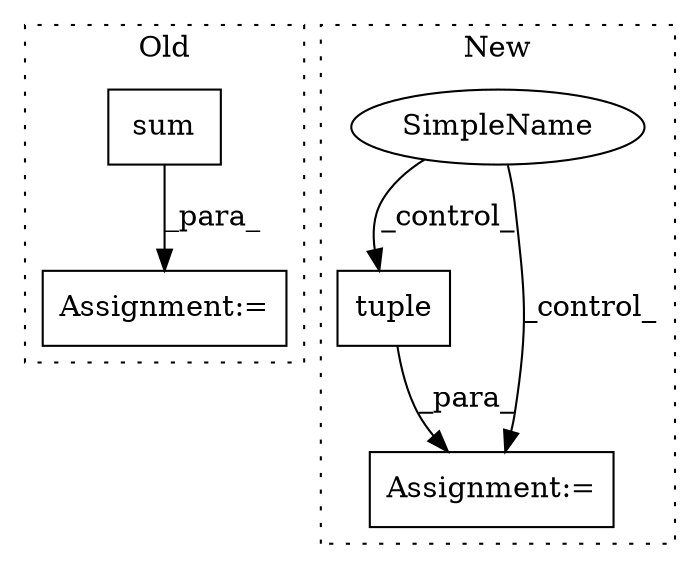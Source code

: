 digraph G {
subgraph cluster0 {
1 [label="sum" a="32" s="14581,14590" l="4,1" shape="box"];
4 [label="Assignment:=" a="7" s="14519" l="1" shape="box"];
label = "Old";
style="dotted";
}
subgraph cluster1 {
2 [label="tuple" a="32" s="14419,14442" l="6,1" shape="box"];
3 [label="Assignment:=" a="7" s="14370" l="1" shape="box"];
5 [label="SimpleName" a="42" s="" l="" shape="ellipse"];
label = "New";
style="dotted";
}
1 -> 4 [label="_para_"];
2 -> 3 [label="_para_"];
5 -> 2 [label="_control_"];
5 -> 3 [label="_control_"];
}